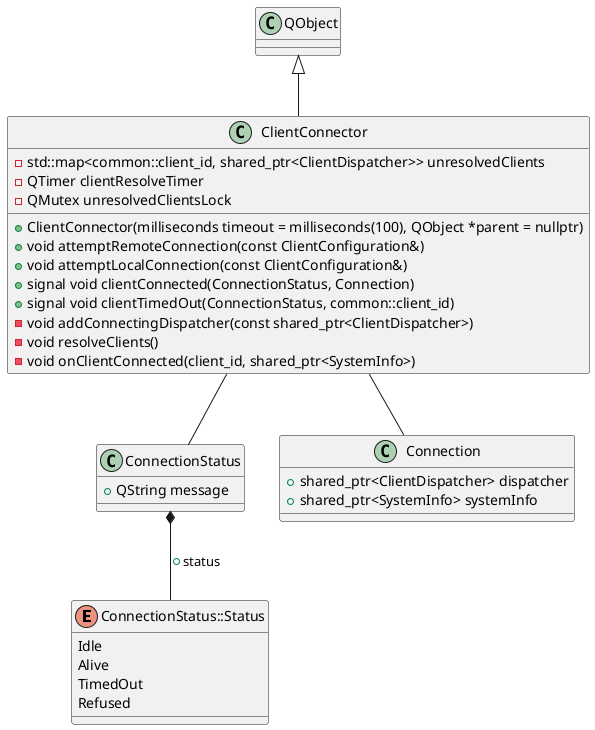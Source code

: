 @startuml

enum ConnectionStatus::Status {
    Idle
    Alive
    TimedOut
    Refused
}

class ConnectionStatus {
    + QString message
}

class Connection {
    + shared_ptr<ClientDispatcher> dispatcher
    + shared_ptr<SystemInfo> systemInfo
}

class ClientConnector {
    + ClientConnector(milliseconds timeout = milliseconds(100), QObject *parent = nullptr)
    + void attemptRemoteConnection(const ClientConfiguration&)
    + void attemptLocalConnection(const ClientConfiguration&)
    + signal void clientConnected(ConnectionStatus, Connection)
    + signal void clientTimedOut(ConnectionStatus, common::client_id)
    - void addConnectingDispatcher(const shared_ptr<ClientDispatcher>)
    - void resolveClients()
    - void onClientConnected(client_id, shared_ptr<SystemInfo>)
    - std::map<common::client_id, shared_ptr<ClientDispatcher>> unresolvedClients
    - QTimer clientResolveTimer
    - QMutex unresolvedClientsLock
}

QObject <|-- ClientConnector
ClientConnector -- Connection
ClientConnector -- ConnectionStatus
ConnectionStatus *-- ConnectionStatus::Status: "+ status"

@enduml